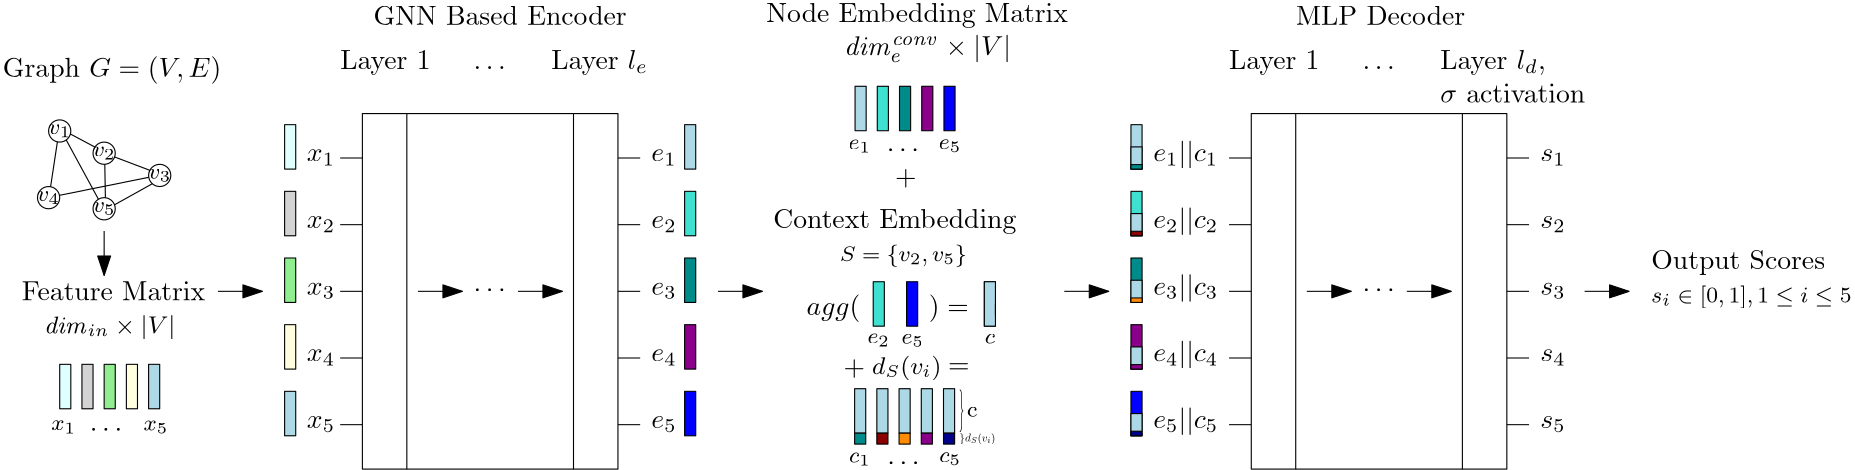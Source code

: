 <?xml version="1.0"?>
<!DOCTYPE ipe SYSTEM "ipe.dtd">
<ipe version="70218" creator="Ipe 7.2.24">
<info created="D:20220922151308" modified="D:20221206082717"/>
<ipestyle name="basic">
<symbol name="arrow/arc(spx)">
<path stroke="sym-stroke" fill="sym-stroke" pen="sym-pen">
0 0 m
-1 0.333 l
-1 -0.333 l
h
</path>
</symbol>
<symbol name="arrow/farc(spx)">
<path stroke="sym-stroke" fill="white" pen="sym-pen">
0 0 m
-1 0.333 l
-1 -0.333 l
h
</path>
</symbol>
<symbol name="arrow/ptarc(spx)">
<path stroke="sym-stroke" fill="sym-stroke" pen="sym-pen">
0 0 m
-1 0.333 l
-0.8 0 l
-1 -0.333 l
h
</path>
</symbol>
<symbol name="arrow/fptarc(spx)">
<path stroke="sym-stroke" fill="white" pen="sym-pen">
0 0 m
-1 0.333 l
-0.8 0 l
-1 -0.333 l
h
</path>
</symbol>
<symbol name="mark/circle(sx)" transformations="translations">
<path fill="sym-stroke">
0.6 0 0 0.6 0 0 e
0.4 0 0 0.4 0 0 e
</path>
</symbol>
<symbol name="mark/disk(sx)" transformations="translations">
<path fill="sym-stroke">
0.6 0 0 0.6 0 0 e
</path>
</symbol>
<symbol name="mark/fdisk(sfx)" transformations="translations">
<group>
<path fill="sym-fill">
0.5 0 0 0.5 0 0 e
</path>
<path fill="sym-stroke" fillrule="eofill">
0.6 0 0 0.6 0 0 e
0.4 0 0 0.4 0 0 e
</path>
</group>
</symbol>
<symbol name="mark/box(sx)" transformations="translations">
<path fill="sym-stroke" fillrule="eofill">
-0.6 -0.6 m
0.6 -0.6 l
0.6 0.6 l
-0.6 0.6 l
h
-0.4 -0.4 m
0.4 -0.4 l
0.4 0.4 l
-0.4 0.4 l
h
</path>
</symbol>
<symbol name="mark/square(sx)" transformations="translations">
<path fill="sym-stroke">
-0.6 -0.6 m
0.6 -0.6 l
0.6 0.6 l
-0.6 0.6 l
h
</path>
</symbol>
<symbol name="mark/fsquare(sfx)" transformations="translations">
<group>
<path fill="sym-fill">
-0.5 -0.5 m
0.5 -0.5 l
0.5 0.5 l
-0.5 0.5 l
h
</path>
<path fill="sym-stroke" fillrule="eofill">
-0.6 -0.6 m
0.6 -0.6 l
0.6 0.6 l
-0.6 0.6 l
h
-0.4 -0.4 m
0.4 -0.4 l
0.4 0.4 l
-0.4 0.4 l
h
</path>
</group>
</symbol>
<symbol name="mark/cross(sx)" transformations="translations">
<group>
<path fill="sym-stroke">
-0.43 -0.57 m
0.57 0.43 l
0.43 0.57 l
-0.57 -0.43 l
h
</path>
<path fill="sym-stroke">
-0.43 0.57 m
0.57 -0.43 l
0.43 -0.57 l
-0.57 0.43 l
h
</path>
</group>
</symbol>
<symbol name="arrow/fnormal(spx)">
<path stroke="sym-stroke" fill="white" pen="sym-pen">
0 0 m
-1 0.333 l
-1 -0.333 l
h
</path>
</symbol>
<symbol name="arrow/pointed(spx)">
<path stroke="sym-stroke" fill="sym-stroke" pen="sym-pen">
0 0 m
-1 0.333 l
-0.8 0 l
-1 -0.333 l
h
</path>
</symbol>
<symbol name="arrow/fpointed(spx)">
<path stroke="sym-stroke" fill="white" pen="sym-pen">
0 0 m
-1 0.333 l
-0.8 0 l
-1 -0.333 l
h
</path>
</symbol>
<symbol name="arrow/linear(spx)">
<path stroke="sym-stroke" pen="sym-pen">
-1 0.333 m
0 0 l
-1 -0.333 l
</path>
</symbol>
<symbol name="arrow/fdouble(spx)">
<path stroke="sym-stroke" fill="white" pen="sym-pen">
0 0 m
-1 0.333 l
-1 -0.333 l
h
-1 0 m
-2 0.333 l
-2 -0.333 l
h
</path>
</symbol>
<symbol name="arrow/double(spx)">
<path stroke="sym-stroke" fill="sym-stroke" pen="sym-pen">
0 0 m
-1 0.333 l
-1 -0.333 l
h
-1 0 m
-2 0.333 l
-2 -0.333 l
h
</path>
</symbol>
<symbol name="arrow/mid-normal(spx)">
<path stroke="sym-stroke" fill="sym-stroke" pen="sym-pen">
0.5 0 m
-0.5 0.333 l
-0.5 -0.333 l
h
</path>
</symbol>
<symbol name="arrow/mid-fnormal(spx)">
<path stroke="sym-stroke" fill="white" pen="sym-pen">
0.5 0 m
-0.5 0.333 l
-0.5 -0.333 l
h
</path>
</symbol>
<symbol name="arrow/mid-pointed(spx)">
<path stroke="sym-stroke" fill="sym-stroke" pen="sym-pen">
0.5 0 m
-0.5 0.333 l
-0.3 0 l
-0.5 -0.333 l
h
</path>
</symbol>
<symbol name="arrow/mid-fpointed(spx)">
<path stroke="sym-stroke" fill="white" pen="sym-pen">
0.5 0 m
-0.5 0.333 l
-0.3 0 l
-0.5 -0.333 l
h
</path>
</symbol>
<symbol name="arrow/mid-double(spx)">
<path stroke="sym-stroke" fill="sym-stroke" pen="sym-pen">
1 0 m
0 0.333 l
0 -0.333 l
h
0 0 m
-1 0.333 l
-1 -0.333 l
h
</path>
</symbol>
<symbol name="arrow/mid-fdouble(spx)">
<path stroke="sym-stroke" fill="white" pen="sym-pen">
1 0 m
0 0.333 l
0 -0.333 l
h
0 0 m
-1 0.333 l
-1 -0.333 l
h
</path>
</symbol>
<anglesize name="22.5 deg" value="22.5"/>
<anglesize name="30 deg" value="30"/>
<anglesize name="45 deg" value="45"/>
<anglesize name="60 deg" value="60"/>
<anglesize name="90 deg" value="90"/>
<arrowsize name="large" value="10"/>
<arrowsize name="small" value="5"/>
<arrowsize name="tiny" value="3"/>
<color name="blue" value="0 0 1"/>
<color name="brown" value="0.647 0.165 0.165"/>
<color name="darkblue" value="0 0 0.545"/>
<color name="darkcyan" value="0 0.545 0.545"/>
<color name="darkgray" value="0.663"/>
<color name="darkgreen" value="0 0.392 0"/>
<color name="darkmagenta" value="0.545 0 0.545"/>
<color name="darkorange" value="1 0.549 0"/>
<color name="darkred" value="0.545 0 0"/>
<color name="gold" value="1 0.843 0"/>
<color name="gray" value="0.745"/>
<color name="green" value="0 1 0"/>
<color name="lightblue" value="0.678 0.847 0.902"/>
<color name="lightcyan" value="0.878 1 1"/>
<color name="lightgray" value="0.827"/>
<color name="lightgreen" value="0.565 0.933 0.565"/>
<color name="lightyellow" value="1 1 0.878"/>
<color name="navy" value="0 0 0.502"/>
<color name="orange" value="1 0.647 0"/>
<color name="pink" value="1 0.753 0.796"/>
<color name="purple" value="0.627 0.125 0.941"/>
<color name="red" value="1 0 0"/>
<color name="seagreen" value="0.18 0.545 0.341"/>
<color name="turquoise" value="0.251 0.878 0.816"/>
<color name="violet" value="0.933 0.51 0.933"/>
<color name="yellow" value="1 1 0"/>
<dashstyle name="dash dot dotted" value="[4 2 1 2 1 2] 0"/>
<dashstyle name="dash dotted" value="[4 2 1 2] 0"/>
<dashstyle name="dashed" value="[4] 0"/>
<dashstyle name="dotted" value="[1 3] 0"/>
<gridsize name="10 pts (~3.5 mm)" value="10"/>
<gridsize name="14 pts (~5 mm)" value="14"/>
<gridsize name="16 pts (~6 mm)" value="16"/>
<gridsize name="20 pts (~7 mm)" value="20"/>
<gridsize name="28 pts (~10 mm)" value="28"/>
<gridsize name="32 pts (~12 mm)" value="32"/>
<gridsize name="4 pts" value="4"/>
<gridsize name="56 pts (~20 mm)" value="56"/>
<gridsize name="8 pts (~3 mm)" value="8"/>
<opacity name="10%" value="0.1"/>
<opacity name="30%" value="0.3"/>
<opacity name="50%" value="0.5"/>
<opacity name="75%" value="0.75"/>
<pen name="fat" value="1.2"/>
<pen name="heavier" value="0.8"/>
<pen name="ultrafat" value="2"/>
<symbolsize name="large" value="5"/>
<symbolsize name="small" value="2"/>
<symbolsize name="tiny" value="1.1"/>
<textsize name="Huge" value="\Huge"/>
<textsize name="LARGE" value="\LARGE"/>
<textsize name="Large" value="\Large"/>
<textsize name="footnote" value="\footnotesize"/>
<textsize name="huge" value="\huge"/>
<textsize name="large" value="\large"/>
<textsize name="small" value="\small"/>
<textsize name="tiny" value="\tiny"/>
<textstyle name="center" begin="\begin{center}" end="\end{center}"/>
<textstyle name="item" begin="\begin{itemize}\item{}" end="\end{itemize}"/>
<textstyle name="itemize" begin="\begin{itemize}" end="\end{itemize}"/>
<tiling name="falling" angle="-60" step="4" width="1"/>
<tiling name="rising" angle="30" step="4" width="1"/>
</ipestyle>
<ipestyle name="customsize">
<layout paper="1600 800" origin="0 0" frame="1600 800"/>
</ipestyle>
<page>
<layer name="alpha"/>
<view layers="alpha" active="alpha"/>
<text layer="alpha" matrix="1 0 0 1 -8 0" transformations="translations" pos="256 464" stroke="black" type="label" width="32.545" height="6.815" depth="1.93" valign="baseline">Layer 1</text>
<text matrix="1 0 0 1 -60 0" transformations="translations" pos="384 464" stroke="black" type="label" width="34.814" height="6.926" depth="1.93" valign="baseline">Layer $l_e$</text>
<text matrix="1 0 0 1 -24 0" transformations="translations" pos="320 464" stroke="black" type="label" width="13.284" height="1.052" depth="0" valign="baseline">\dots</text>
<text matrix="1 0 0 1 -24 0" transformations="translations" pos="320 384" stroke="black" type="label" width="13.284" height="1.052" depth="0" valign="baseline">\dots</text>
<path matrix="1 0 0 1 -20 0" stroke="black" arrow="normal/normal">
296 384 m
312 384 l
</path>
<path matrix="1 0 0 1 -32 0" stroke="black" arrow="normal/normal">
344 384 m
360 384 l
</path>
<path matrix="1 0 0 1 -52 0" stroke="black">
400 432 m
408 432 l
</path>
<path matrix="1 0 0 1 -52 0" stroke="black">
400 408 m
408 408 l
</path>
<path matrix="1 0 0 1 -52 0" stroke="black">
400 384 m
408 384 l
</path>
<path matrix="1 0 0 1 -52 0" stroke="black">
400 360 m
408 360 l
</path>
<path matrix="1 0 0 1 -52 0" stroke="black">
400 336 m
408 336 l
</path>
<path stroke="black">
248 432 m
256 432 l
</path>
<path stroke="black">
248 408 m
256 408 l
</path>
<path stroke="black">
248 384 m
256 384 l
</path>
<path stroke="black">
248 360 m
256 360 l
</path>
<path stroke="black">
248 336 m
256 336 l
</path>
<text matrix="1 0 0 1 -4 -1.19799" transformations="translations" pos="240 432" stroke="black" type="label" width="10.163" height="4.294" depth="1.49" valign="baseline" style="math">x_1</text>
<text matrix="1 0 0 1 -4 -1.19799" transformations="translations" pos="240 408" stroke="black" type="label" width="10.163" height="4.294" depth="1.49" valign="baseline" style="math">x_2</text>
<text matrix="1 0 0 1 -4 -1.19799" transformations="translations" pos="240 384" stroke="black" type="label" width="10.163" height="4.294" depth="1.49" valign="baseline" style="math">x_3</text>
<text matrix="1 0 0 1 -4 -1.19799" transformations="translations" pos="240 360" stroke="black" type="label" width="10.163" height="4.294" depth="1.49" valign="baseline" style="math">x_4</text>
<text matrix="1 0 0 1 -4 -1.19799" transformations="translations" pos="240 336" stroke="black" type="label" width="10.163" height="4.294" depth="1.49" valign="baseline" style="math">x_5</text>
<text matrix="1 0 0 1 -82.627 -75.1737" transformations="translations" pos="216 456" stroke="black" type="label" width="66.058" height="6.808" depth="0" valign="baseline">Feature Matrix</text>
<text matrix="1 0 0 1 5.37302 -27.1737" transformations="translations" pos="136 396" stroke="black" type="label" width="47.332" height="6.726" depth="2.24" valign="baseline" size="small" style="math">\mathit{dim}_{in} \times |V|</text>
<path matrix="1 0 0 1 -80.9666 -90.275" stroke="black" fill="lightcyan">
228 432 m
228 448 l
232 448 l
232 432 l
h
</path>
<path matrix="1 0 0 1 -72.9666 -62.275" stroke="black" fill="lightgray">
228 404 m
228 420 l
232 420 l
232 404 l
h
</path>
<path matrix="1 0 0 1 -64.9666 -38.275" stroke="black" fill="lightgreen">
228 380 m
228 396 l
232 396 l
232 380 l
h
</path>
<path matrix="1 0 0 1 -56.9666 -14.275" stroke="black" fill="lightyellow">
228 356 m
228 372 l
232 372 l
232 356 l
h
</path>
<path matrix="1 0 0 1 -48.9666 9.72496" stroke="black" fill="lightblue">
228 332 m
228 348 l
232 348 l
232 332 l
h
</path>
<text matrix="1 0 0 1 62.5402 45.2756" transformations="translations" pos="64 416" stroke="black" type="label" width="78.678" height="7.473" depth="2.49" valign="baseline">Graph $G = (V,E)$</text>
<path matrix="1 0 0 1 95.0334 45.725" stroke="black">
4 0 0 4 48 372 e
</path>
<path matrix="1 0 0 1 95.0334 45.725" stroke="black">
4 0 0 4 68 368 e
</path>
<path matrix="1 0 0 1 95.0334 45.725" stroke="black">
4 0 0 4 68 388 e
</path>
<path matrix="1 0 0 1 95.0334 45.725" stroke="black">
4 0 0 4 52 396 e
</path>
<path matrix="1 0 0 1 95.0334 45.725" stroke="black">
4 0 0 4 88 380 e
</path>
<text matrix="1 0 0 1 95.0334 45.725" transformations="translations" pos="68 388" stroke="black" type="label" width="8.275" height="3.439" depth="1.1" halign="center" valign="center" size="footnote" style="math">v_2</text>
<text matrix="1 0 0 1 79.0334 53.725" transformations="translations" pos="68 388" stroke="black" type="label" width="8.275" height="3.439" depth="1.1" halign="center" valign="center" size="footnote" style="math">v_1</text>
<text matrix="1 0 0 1 75.0334 29.725" transformations="translations" pos="68 388" stroke="black" type="label" width="8.275" height="3.439" depth="1.1" halign="center" valign="center" size="footnote" style="math">v_4</text>
<text matrix="1 0 0 1 95.0334 25.725" transformations="translations" pos="68 388" stroke="black" type="label" width="8.275" height="3.439" depth="1.1" halign="center" valign="center" size="footnote" style="math">v_5</text>
<text matrix="1 0 0 1 115.033 37.725" transformations="translations" pos="68 388" stroke="black" type="label" width="8.275" height="3.439" depth="1.1" halign="center" valign="center" size="footnote" style="math">v_3</text>
<text matrix="1 0 0 1 7.9798 -34.0384" transformations="translations" pos="136 368" stroke="black" type="label" width="8.918" height="3.439" depth="1.1" valign="baseline" size="footnote" style="math">x_1</text>
<text matrix="1 0 0 1 9.21943 -34.1173" transformations="translations" pos="168 368" stroke="black" type="label" width="8.918" height="3.439" depth="1.1" valign="baseline" size="footnote" style="math">x_5</text>
<text matrix="1 0 0 1 5.67038 -34.275" transformations="translations" pos="152.208 368.097" stroke="black" type="label" width="13.284" height="1.052" depth="0" valign="baseline">\dots</text>
<text matrix="1 0 0 1 -28 0" transformations="translations" pos="288 480" stroke="black" type="label" width="91.2" height="6.918" depth="0" valign="baseline">GNN Based Encoder</text>
<path matrix="1 0 0 1 95.0334 45.725" stroke="black">
48.719 375.935 m
51.1662 392.088 l
</path>
<path matrix="1 0 0 1 95.0334 45.725" stroke="black">
54.3478 392.762 m
65.939 371.428 l
</path>
<path matrix="1 0 0 1 95.0334 45.725" stroke="black">
71.7617 386.64 m
84.4479 381.839 l
</path>
<path matrix="1 0 0 1 95.0334 45.725" stroke="black">
68.2337 384.007 m
68.4482 371.975 l
</path>
<path matrix="1 0 0 1 95.0334 45.725" stroke="black">
64.6666 390.211 m
55.8473 394.905 l
</path>
<path matrix="1 0 0 1 95.0334 45.725" stroke="black">
84.057 379.327 m
51.9104 372.842 l
</path>
<path matrix="1 0 0 1 95.0334 45.725" stroke="black">
71.7347 369.433 m
85.3376 377.015 l
</path>
<path stroke="black">
256 448 m
256 320 l
272 320 l
272 448 l
h
</path>
<path stroke="black">
332 448 m
332 320 l
348 320 l
348 448 l
h
</path>
<path stroke="black">
272 448 m
332 448 l
</path>
<path stroke="black">
272 320 m
332 320 l
</path>
<text matrix="1 0 0 1 120 -1.19799" transformations="translations" pos="240 432" stroke="black" type="label" width="9.108" height="4.294" depth="1.49" valign="baseline" style="math">e_1</text>
<text matrix="1 0 0 1 120 -1.19799" transformations="translations" pos="240 408" stroke="black" type="label" width="9.108" height="4.294" depth="1.49" valign="baseline" style="math">e_2</text>
<text matrix="1 0 0 1 120 -1.19799" transformations="translations" pos="240 384" stroke="black" type="label" width="9.108" height="4.294" depth="1.49" valign="baseline" style="math">e_3</text>
<text matrix="1 0 0 1 120 -1.19799" transformations="translations" pos="240 360" stroke="black" type="label" width="9.108" height="4.294" depth="1.49" valign="baseline" style="math">e_4</text>
<text matrix="1 0 0 1 120 -1.19799" transformations="translations" pos="240 336" stroke="black" type="label" width="9.108" height="4.294" depth="1.49" valign="baseline" style="math">e_5</text>
<path matrix="1 0 0 1 205.362 9.82035" stroke="black" fill="lightblue">
228 432 m
228 448 l
232 448 l
232 432 l
h
</path>
<path matrix="1 0 0 1 213.362 37.8203" stroke="black" fill="turquoise">
228 404 m
228 420 l
232 420 l
232 404 l
h
</path>
<path matrix="1 0 0 1 221.362 61.8204" stroke="black" fill="darkcyan">
228 380 m
228 396 l
232 396 l
232 380 l
h
</path>
<path matrix="1 0 0 1 229.362 85.8204" stroke="black" fill="darkmagenta">
228 356 m
228 372 l
232 372 l
232 356 l
h
</path>
<path matrix="1 0 0 1 237.362 109.82" stroke="black" fill="blue">
228 332 m
228 348 l
232 348 l
232 332 l
h
</path>
<text matrix="1 0 0 1 -10.5934 72.9557" transformations="translations" pos="412 408" stroke="black" type="label" width="108.648" height="6.926" depth="1.93" valign="baseline">Node Embedding Matrix</text>
<path matrix="1 0 0 1 0 -4" stroke="black" fill="lightcyan">
228 432 m
228 448 l
232 448 l
232 432 l
h
</path>
<path stroke="black" fill="lightgray">
228 404 m
228 420 l
232 420 l
232 404 l
h
</path>
<path stroke="black" fill="lightgreen">
228 380 m
228 396 l
232 396 l
232 380 l
h
</path>
<path stroke="black" fill="lightyellow">
228 356 m
228 372 l
232 372 l
232 356 l
h
</path>
<path stroke="black" fill="lightblue">
228 332 m
228 348 l
232 348 l
232 332 l
h
</path>
<path matrix="1 0 0 1 144 -4" stroke="black" fill="lightblue">
228 432 m
228 448 l
232 448 l
232 432 l
h
</path>
<path matrix="1 0 0 1 144 0" stroke="black" fill="turquoise">
228 404 m
228 420 l
232 420 l
232 404 l
h
</path>
<path matrix="1 0 0 1 144 0" stroke="black" fill="darkcyan">
228 380 m
228 396 l
232 396 l
232 380 l
h
</path>
<path matrix="1 0 0 1 144 0" stroke="black" fill="darkmagenta">
228 356 m
228 372 l
232 372 l
232 356 l
h
</path>
<path matrix="1 0 0 1 144 0" stroke="black" fill="blue">
228 332 m
228 348 l
232 348 l
232 332 l
h
</path>
<text matrix="1 0 0 1 21.4066 64.9557" transformations="translations" pos="408 404" stroke="black" type="label" width="60.051" height="7.473" depth="2.49" valign="baseline" style="math">\mathit{dim_{e}^{conv}} \times |V|</text>
<text matrix="1 0 0 1 11.902 22.8156" transformations="translations" pos="392 384" stroke="black" type="label" width="87.588" height="6.926" depth="1.93" valign="baseline">Context Embedding</text>
<text matrix="1 0 0 1 11.902 22.8156" transformations="translations" pos="416 372" stroke="black" type="label" width="45.668" height="5.98" depth="1.99" valign="baseline" size="footnote" style="math">S = \{v_2, v_5\}</text>
<text matrix="1 0 0 1 191.001 3.08135" transformations="translations" pos="240 432" stroke="black" type="label" width="8.079" height="3.439" depth="1.1" valign="baseline" size="footnote" style="math">e_1</text>
<text matrix="1 0 0 1 223.517 3.18385" transformations="translations" pos="240 432" stroke="black" type="label" width="8.079" height="3.439" depth="1.1" valign="baseline" size="footnote" style="math">e_5</text>
<text matrix="1 0 0 1 15.4251 35.8228" transformations="translations" pos="429.345 398.636" stroke="black" type="label" width="13.284" height="1.052" depth="0" valign="baseline">\dots</text>
<path matrix="1 0 0 1 211.902 -32.5414" stroke="black" fill="turquoise">
228 404 m
228 420 l
232 420 l
232 404 l
h
</path>
<path matrix="1 0 0 1 223.902 39.4586" stroke="black" fill="blue">
228 332 m
228 348 l
232 348 l
232 332 l
h
</path>
<text matrix="1 0 0 1 7.90199 27.4586" transformations="translations" pos="408 348" stroke="black" type="label" width="19.359" height="7.473" depth="2.49" valign="baseline" style="math">agg(</text>
<text matrix="1 0 0 1 15.902 27.4586" transformations="translations" pos="444 348" stroke="black" type="label" width="14.39" height="7.473" depth="2.49" valign="baseline" style="math">) = </text>
<text matrix="1 0 0 1 197.807 -66.748" transformations="translations" pos="240 432" stroke="black" type="label" width="8.079" height="3.439" depth="1.1" valign="baseline" size="footnote" style="math">e_2</text>
<text matrix="1 0 0 1 210.074 -66.881" transformations="translations" pos="240 432" stroke="black" type="label" width="8.079" height="3.439" depth="1.1" valign="baseline" size="footnote" style="math">e_5</text>
<path matrix="1 0 0 1 11.902 27.4586" stroke="black" fill="lightblue">
468 360 m
468 344 l
472 344 l
472 360 l
h
</path>
<path matrix="1 0 0 1 11.902 27.4586" stroke="black" fill="lightblue">
468 360 m
468 344 l
472 344 l
472 360 l
h
</path>
<path matrix="1 0 0 1 11.902 27.4586" stroke="black" fill="lightblue">
472 352 m
472 348 l
472 348 l
472 352 l
h
</path>
<path matrix="1 0 0 1 3.03339 5.72496" stroke="black" fill="lightblue" arrow="normal/normal">
160 400 m
160 384 l
</path>
<path stroke="black" fill="lightblue" arrow="normal/normal">
204 384 m
220 384 l
</path>
<path stroke="black" fill="lightblue" arrow="normal/normal">
384 384 m
400 384 l
</path>
<text matrix="1 0 0 1 7.72978 30.318" transformations="translations" pos="440 392" stroke="black" type="label" width="7.749" height="5.812" depth="0.83" valign="baseline" style="math">+</text>
<text matrix="1 0 0 1 4.07564 41.2091" transformations="translations" pos="476 324" stroke="black" type="label" width="3.668" height="3.432" depth="0" valign="baseline" size="footnote" style="math">c</text>
<path matrix="1 0 0 1 -3.31612 0" stroke="black" arrow="normal/normal">
512 384 m
528 384 l
</path>
<text matrix="1 0 0 1 312 0" transformations="translations" pos="256 464" stroke="black" type="label" width="32.545" height="6.815" depth="1.93" valign="baseline">Layer 1</text>
<text matrix="1 0 0 1 260 0" transformations="translations" pos="384 464" stroke="black" type="label" width="37.949" height="6.926" depth="1.93" valign="baseline">Layer $l_d$,</text>
<text matrix="1 0 0 1 296 0" transformations="translations" pos="320 464" stroke="black" type="label" width="13.284" height="1.052" depth="0" valign="baseline">\dots</text>
<text matrix="1 0 0 1 296 0" transformations="translations" pos="320 384" stroke="black" type="label" width="13.284" height="1.052" depth="0" valign="baseline">\dots</text>
<path matrix="1 0 0 1 300 0" stroke="black" arrow="normal/normal">
296 384 m
312 384 l
</path>
<path matrix="1 0 0 1 288 0" stroke="black" arrow="normal/normal">
344 384 m
360 384 l
</path>
<path matrix="1 0 0 1 268 0" stroke="black">
400 432 m
408 432 l
</path>
<path matrix="1 0 0 1 268 0" stroke="black">
400 408 m
408 408 l
</path>
<path matrix="1 0 0 1 268 0" stroke="black">
400 384 m
408 384 l
</path>
<path matrix="1 0 0 1 268 0" stroke="black">
400 360 m
408 360 l
</path>
<path matrix="1 0 0 1 268 0" stroke="black">
400 336 m
408 336 l
</path>
<path matrix="1 0 0 1 320 0" stroke="black">
248 432 m
256 432 l
</path>
<path matrix="1 0 0 1 320 0" stroke="black">
248 408 m
256 408 l
</path>
<path matrix="1 0 0 1 320 0" stroke="black">
248 384 m
256 384 l
</path>
<path matrix="1 0 0 1 320 0" stroke="black">
248 360 m
256 360 l
</path>
<path matrix="1 0 0 1 320 0" stroke="black">
248 336 m
256 336 l
</path>
<text matrix="1 0 0 1 300.684 -1.19799" transformations="translations" pos="240 432" stroke="black" type="label" width="23.424" height="7.473" depth="2.49" valign="baseline" style="math">e_1 || c_1</text>
<text matrix="1 0 0 1 300.684 -1.19799" transformations="translations" pos="240 408" stroke="black" type="label" width="23.424" height="7.473" depth="2.49" valign="baseline" style="math">e_2 ||c_2</text>
<text matrix="1 0 0 1 300.684 -1.19799" transformations="translations" pos="240 384" stroke="black" type="label" width="23.424" height="7.473" depth="2.49" valign="baseline" style="math">e_3 ||c_3</text>
<text matrix="1 0 0 1 300.684 -1.19799" transformations="translations" pos="240 360" stroke="black" type="label" width="23.424" height="7.473" depth="2.49" valign="baseline" style="math">e_4 || c_4</text>
<text matrix="1 0 0 1 300.684 -1.19799" transformations="translations" pos="240 336" stroke="black" type="label" width="23.424" height="7.473" depth="2.49" valign="baseline" style="math">e_5 || c_5</text>
<text matrix="1 0 0 1 304 0" transformations="translations" pos="288 480" stroke="black" type="label" width="61.049" height="6.918" depth="0" valign="baseline">MLP Decoder</text>
<path matrix="1 0 0 1 320 0" stroke="black">
256 448 m
256 320 l
272 320 l
272 448 l
h
</path>
<path matrix="1 0 0 1 320 0" stroke="black">
332 448 m
332 320 l
348 320 l
348 448 l
h
</path>
<path matrix="1 0 0 1 320 0" stroke="black">
272 448 m
332 448 l
</path>
<path matrix="1 0 0 1 320 0" stroke="black">
272 320 m
332 320 l
</path>
<text matrix="1 0 0 1 440 -1.19799" transformations="translations" pos="240 432" stroke="black" type="label" width="9.139" height="4.294" depth="1.49" valign="baseline" style="math">s_1</text>
<text matrix="1 0 0 1 440 -1.19799" transformations="translations" pos="240 408" stroke="black" type="label" width="9.139" height="4.294" depth="1.49" valign="baseline" style="math">s_2</text>
<text matrix="1 0 0 1 440 -1.19799" transformations="translations" pos="240 384" stroke="black" type="label" width="9.139" height="4.294" depth="1.49" valign="baseline" style="math">s_3</text>
<text matrix="1 0 0 1 440 -1.19799" transformations="translations" pos="240 360" stroke="black" type="label" width="9.139" height="4.294" depth="1.49" valign="baseline" style="math">s_4</text>
<text matrix="1 0 0 1 440 -1.19799" transformations="translations" pos="240 336" stroke="black" type="label" width="9.139" height="4.294" depth="1.49" valign="baseline" style="math">s_5</text>
<path matrix="1 0 0 1 304.684 -4" stroke="black" fill="lightblue">
228 432 m
228 448 l
232 448 l
232 432 l
h
</path>
<path matrix="1 0 0 1 304.684 0" stroke="black" fill="turquoise">
228 404 m
228 420 l
232 420 l
232 404 l
h
</path>
<path matrix="1 0 0 1 304.684 0" stroke="black" fill="darkcyan">
228 380 m
228 396 l
232 396 l
232 380 l
h
</path>
<path matrix="1 0 0 1 304.684 0" stroke="black" fill="darkmagenta">
228 356 m
228 372 l
232 372 l
232 356 l
h
</path>
<path matrix="1 0 0 1 304.684 0" stroke="black" fill="blue">
228 332 m
228 348 l
232 348 l
232 332 l
h
</path>
<path matrix="1 0 0 1 -7.31612 0" stroke="black" fill="lightblue">
540 436 m
540 428 l
544 428 l
544 436 l
h
</path>
<path matrix="1 0 0 1 -7.31612 0" stroke="black" fill="lightblue">
540 412 m
540 404 l
544 404 l
544 412 l
h
</path>
<path matrix="1 0 0 1 -7.31612 0" stroke="black" fill="lightblue">
540 388 m
540 380 l
544 380 l
544 388 l
h
</path>
<path matrix="1 0 0 1 -7.31612 0" stroke="black" fill="lightblue">
540 364 m
540 356 l
544 356 l
544 364 l
h
</path>
<path matrix="1 0 0 1 -7.31612 0" stroke="black" fill="lightblue">
540 340 m
540 332 l
544 332 l
544 340 l
h
</path>
<text matrix="1 0 0 1 -4 0" transformations="translations" pos="648 452" stroke="black" type="label" width="55.587" height="6.654" depth="0" valign="baseline">$\sigma$ activation </text>
<path matrix="1 0 0 1 -4 0" stroke="black" fill="lightblue" arrow="normal/normal">
700 384 m
716 384 l
</path>
<text matrix="1 0 0 1 -4 0" transformations="translations" pos="724 392" stroke="black" type="label" width="62.626" height="6.815" depth="1.93" valign="baseline">Output Scores</text>
<text matrix="1 0 0 1 -4 0" transformations="translations" pos="724 380" stroke="black" type="label" width="72.062" height="5.98" depth="1.99" valign="baseline" size="footnote" style="math">s_i \in [0, 1], 1 \leq i \leq 5</text>
<text matrix="1 0 0 1 -10.7639 -38.2401" transformations="translations" pos="440 392" stroke="black" type="label" width="7.749" height="5.812" depth="0.83" valign="baseline" style="math">+ </text>
<path matrix="1 0 0 1 205.202 -99.0508" stroke="black" fill="lightblue">
228 432 m
228 448 l
232 448 l
232 432 l
h
</path>
<path matrix="1 0 0 1 213.202 -71.0509" stroke="black" fill="lightblue">
228 404 m
228 420 l
232 420 l
232 404 l
h
</path>
<path matrix="1 0 0 1 221.202 -47.0508" stroke="black" fill="lightblue">
228 380 m
228 396 l
232 396 l
232 380 l
h
</path>
<path matrix="1 0 0 1 229.202 -23.0508" stroke="black" fill="lightblue">
228 356 m
228 372 l
232 372 l
232 356 l
h
</path>
<path matrix="1 0 0 1 237.202 0.948809" stroke="black" fill="lightblue">
228 332 m
228 348 l
232 348 l
232 332 l
h
</path>
<path matrix="1 0 0 1 0 0.701684" stroke="black" fill="darkcyan">
433.202 328.306 m
433.202 332.247 l
437.202 332.247 l
437.202 328.306 l
h
</path>
<path matrix="1 0 0 1 7.99974 0.701749" stroke="black" fill="darkred">
433.202 328.306 m
433.202 332.247 l
437.202 332.247 l
437.202 328.306 l
h
</path>
<path matrix="1 0 0 1 15.9997 0.701849" stroke="black" fill="darkorange">
433.202 328.306 m
433.202 332.247 l
437.202 332.247 l
437.202 328.306 l
h
</path>
<path matrix="1 0 0 1 23.9997 0.701849" stroke="black" fill="darkmagenta">
433.202 328.306 m
433.202 332.247 l
437.202 332.247 l
437.202 328.306 l
h
</path>
<path matrix="1 0 0 1 31.9997 0.701449" stroke="black" fill="darkblue">
433.202 328.306 m
433.202 332.247 l
437.202 332.247 l
437.202 328.306 l
h
</path>
<text matrix="0.408523 0 0 0.408523 277.652 196.578" pos="473.065 326.545" stroke="black" type="label" width="31.833" height="7.473" depth="2.49" valign="baseline" style="math">\} d_S(v_i)</text>
<text matrix="0.361159 0 0 1.51667 299.985 -172.004" pos="472.97 335.747" stroke="black" type="label" width="4.981" height="7.473" depth="2.49" valign="baseline" style="math">\}</text>
<text matrix="1 0 0 1 -20.4726 3.03039" transformations="translations" pos="459.974 351.114" stroke="black" type="label" width="24.919" height="6.726" depth="2.24" valign="baseline" size="small" style="math">d_S(v_i)</text>
<text matrix="1 0 0 1 0.173054 2.78271" transformations="translations" pos="473.454 336.103" stroke="black" type="label" width="3.764" height="3.432" depth="0" valign="baseline" size="footnote">c</text>
<text matrix="1 0 0 1 -2.56127 4.7379" transformations="translations" pos="469.407 349.739" stroke="black" type="label" width="7.749" height="3.655" depth="0" valign="baseline" style="math">=</text>
<text matrix="1 0 0 1 191.162 -109.632" transformations="translations" pos="240 432" stroke="black" type="label" width="7.819" height="3.439" depth="1.1" valign="baseline" size="footnote" style="math">c_1</text>
<text matrix="1 0 0 1 223.678 -109.53" transformations="translations" pos="240 432" stroke="black" type="label" width="7.819" height="3.439" depth="1.1" valign="baseline" size="footnote" style="math">c_5</text>
<text matrix="1 0 0 1 15.5856 -76.891" transformations="translations" pos="429.345 398.636" stroke="black" type="label" width="13.284" height="1.052" depth="0" valign="baseline">\dots</text>
<path matrix="1 0 0 0.412756 99.4819 292.49" stroke="black" fill="darkcyan">
433.202 328.306 m
433.202 332.247 l
437.202 332.247 l
437.202 328.306 l
h
</path>
<path matrix="1 0 0 0.412836 99.4819 268.463" stroke="black" fill="darkred">
433.202 328.306 m
433.202 332.247 l
437.202 332.247 l
437.202 328.306 l
h
</path>
<path matrix="1 0 0 0.412756 99.4819 244.49" stroke="black" fill="darkorange">
433.202 328.306 m
433.202 332.247 l
437.202 332.247 l
437.202 328.306 l
h
</path>
<path matrix="1 0 0 0.412836 99.4819 220.463" stroke="black" fill="darkmagenta">
433.202 328.306 m
433.202 332.247 l
437.202 332.247 l
437.202 328.306 l
h
</path>
<path matrix="0.945033 0 0 0.41579 123.294 195.494" stroke="black" fill="darkblue">
433.202 328.306 m
433.202 332.247 l
437.202 332.247 l
437.202 328.306 l
h
</path>
</page>
</ipe>
